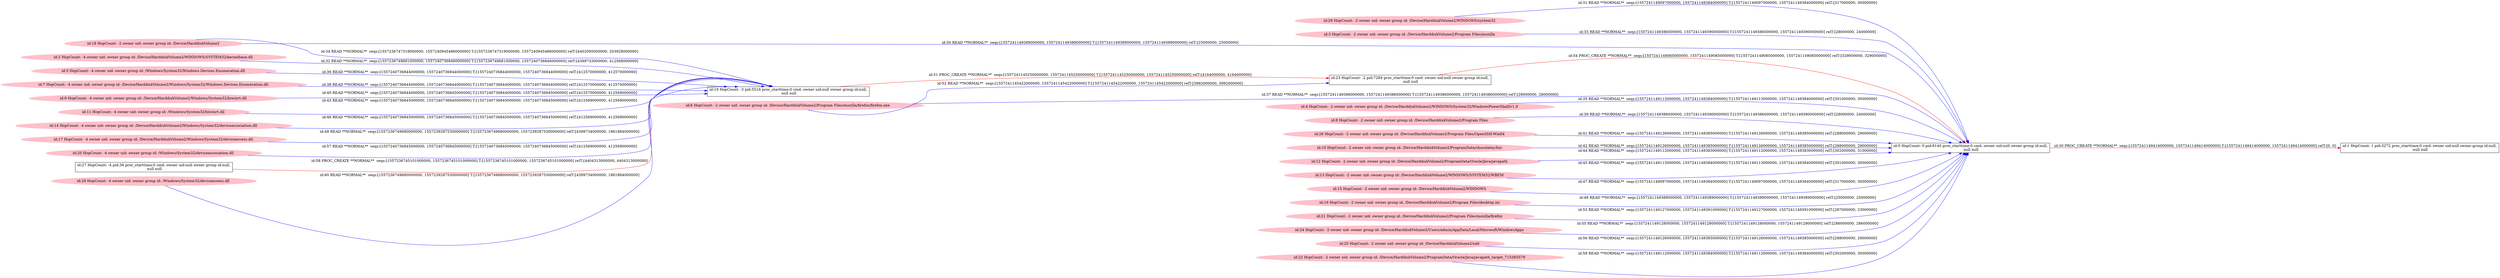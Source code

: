 digraph  {
rankdir=LR
"0"[color=black,label="id:0 HopCount: 0 pid:8140 proc_starttime:0 cmd: owner uid:null owner group id:null,\n null null", shape=box,style=solid];
"1"[color=black,label="id:1 HopCount: 1 pid:3272 proc_starttime:0 cmd: owner uid:null owner group id:null,\n null null", shape=box,style=solid];
"0" -> "1" [id=30,__obj="PROC_CREATE"color=red,label="id:30 PROC_CREATE **NORMAL**  seqs:[1557241149414000000, 1557241149414000000] T:[1557241149414000000, 1557241149414000000] relT:[0, 0]",style=solid];
"29"[color=pink,label="id:29 HopCount: -2 owner uid: owner group id: /Device/HarddiskVolume2/WINDOWS/system32 ", shape=oval,style=filled];
"29" -> "0" [id=31,__obj="READ"color=blue,label="id:31 READ **NORMAL**  seqs:[1557241149097000000, 1557241149384000000] T:[1557241149097000000, 1557241149384000000] relT:[317000000, 30000000]",style=solid];
"2"[color=pink,label="id:2 HopCount: -4 owner uid: owner group id: /Device/HarddiskVolume2/WINDOWS/SYSTEM32/kernelbase.dll ", shape=oval,style=filled];
"19"[color=black,label="id:19 HopCount: -3 pid:5516 proc_starttime:0 cmd: owner uid:null owner group id:null,\n null null", shape=box,style=solid];
"2" -> "19" [id=32,__obj="READ"color=blue,label="id:32 READ **NORMAL**  seqs:[1557236749681000000, 1557240736846000000] T:[1557236749681000000, 1557240736846000000] relT:[4399733000000, 412568000000]",style=solid];
"3"[color=pink,label="id:3 HopCount: -2 owner uid: owner group id: /Device/HarddiskVolume2/Program Files/mozilla ", shape=oval,style=filled];
"3" -> "0" [id=33,__obj="READ"color=blue,label="id:33 READ **NORMAL**  seqs:[1557241149386000000, 1557241149390000000] T:[1557241149386000000, 1557241149390000000] relT:[28000000, 24000000]",style=solid];
"18"[color=pink,label="id:18 HopCount: -2 owner uid: owner group id: /Device/HarddiskVolume2 ", shape=oval,style=filled];
"18" -> "19" [id=34,__obj="READ"color=blue,label="id:34 READ **NORMAL**  seqs:[1557236747319000000, 1557240945486000000] T:[1557236747319000000, 1557240945486000000] relT:[4402095000000, 203928000000]",style=solid];
"4"[color=pink,label="id:4 HopCount: -2 owner uid: owner group id: /Device/HarddiskVolume2/WINDOWS/System32/WindowsPowerShell/v1.0 ", shape=oval,style=filled];
"4" -> "0" [id=35,__obj="READ"color=blue,label="id:35 READ **NORMAL**  seqs:[1557241149113000000, 1557241149384000000] T:[1557241149113000000, 1557241149384000000] relT:[301000000, 30000000]",style=solid];
"5"[color=pink,label="id:5 HopCount: -4 owner uid: owner group id: /Windows/System32/Windows.Devices.Enumeration.dll ", shape=oval,style=filled];
"5" -> "19" [id=36,__obj="READ"color=blue,label="id:36 READ **NORMAL**  seqs:[1557240736844000000, 1557240736844000000] T:[1557240736844000000, 1557240736844000000] relT:[412570000000, 412570000000]",style=solid];
"6"[color=pink,label="id:6 HopCount: -2 owner uid: owner group id: /Device/HarddiskVolume2/Program Files/mozilla/firefox/firefox.exe ", shape=oval,style=filled];
"6" -> "0" [id=37,__obj="READ"color=blue,label="id:37 READ **NORMAL**  seqs:[1557241149386000000, 1557241149386000000] T:[1557241149386000000, 1557241149386000000] relT:[28000000, 28000000]",style=solid];
"7"[color=pink,label="id:7 HopCount: -4 owner uid: owner group id: /Device/HarddiskVolume2/Windows/System32/Windows.Devices.Enumeration.dll ", shape=oval,style=filled];
"7" -> "19" [id=38,__obj="READ"color=blue,label="id:38 READ **NORMAL**  seqs:[1557240736844000000, 1557240736844000000] T:[1557240736844000000, 1557240736844000000] relT:[412570000000, 412570000000]",style=solid];
"8"[color=pink,label="id:8 HopCount: -2 owner uid: owner group id: /Device/HarddiskVolume2/Program Files ", shape=oval,style=filled];
"8" -> "0" [id=39,__obj="READ"color=blue,label="id:39 READ **NORMAL**  seqs:[1557241149386000000, 1557241149390000000] T:[1557241149386000000, 1557241149390000000] relT:[28000000, 24000000]",style=solid];
"9"[color=pink,label="id:9 HopCount: -4 owner uid: owner group id: /Device/HarddiskVolume2/Windows/System32/biwinrt.dll ", shape=oval,style=filled];
"9" -> "19" [id=40,__obj="READ"color=blue,label="id:40 READ **NORMAL**  seqs:[1557240736844000000, 1557240736845000000] T:[1557240736844000000, 1557240736845000000] relT:[412570000000, 412569000000]",style=solid];
"26"[color=pink,label="id:26 HopCount: -2 owner uid: owner group id: /Device/HarddiskVolume2/Program Files/OpenSSH-Win64 ", shape=oval,style=filled];
"26" -> "0" [id=41,__obj="READ"color=blue,label="id:41 READ **NORMAL**  seqs:[1557241149126000000, 1557241149385000000] T:[1557241149126000000, 1557241149385000000] relT:[288000000, 29000000]",style=solid];
"10"[color=pink,label="id:10 HopCount: -2 owner uid: owner group id: /Device/HarddiskVolume2/ProgramData/chocolatey/bin ", shape=oval,style=filled];
"10" -> "0" [id=42,__obj="READ"color=blue,label="id:42 READ **NORMAL**  seqs:[1557241149126000000, 1557241149385000000] T:[1557241149126000000, 1557241149385000000] relT:[288000000, 29000000]",style=solid];
"11"[color=pink,label="id:11 HopCount: -4 owner uid: owner group id: /Windows/System32/biwinrt.dll ", shape=oval,style=filled];
"11" -> "19" [id=43,__obj="READ"color=blue,label="id:43 READ **NORMAL**  seqs:[1557240736845000000, 1557240736845000000] T:[1557240736845000000, 1557240736845000000] relT:[412569000000, 412569000000]",style=solid];
"12"[color=pink,label="id:12 HopCount: -2 owner uid: owner group id: /Device/HarddiskVolume2/ProgramData/Oracle/Java/javapath ", shape=oval,style=filled];
"12" -> "0" [id=44,__obj="READ"color=blue,label="id:44 READ **NORMAL**  seqs:[1557241149112000000, 1557241149383000000] T:[1557241149112000000, 1557241149383000000] relT:[302000000, 31000000]",style=solid];
"13"[color=pink,label="id:13 HopCount: -2 owner uid: owner group id: /Device/HarddiskVolume2/WINDOWS/SYSTEM32/WBEM ", shape=oval,style=filled];
"13" -> "0" [id=45,__obj="READ"color=blue,label="id:45 READ **NORMAL**  seqs:[1557241149113000000, 1557241149384000000] T:[1557241149113000000, 1557241149384000000] relT:[301000000, 30000000]",style=solid];
"14"[color=pink,label="id:14 HopCount: -4 owner uid: owner group id: /Device/HarddiskVolume2/Windows/System32/deviceassociation.dll ", shape=oval,style=filled];
"14" -> "19" [id=46,__obj="READ"color=blue,label="id:46 READ **NORMAL**  seqs:[1557240736845000000, 1557240736845000000] T:[1557240736845000000, 1557240736845000000] relT:[412569000000, 412569000000]",style=solid];
"15"[color=pink,label="id:15 HopCount: -2 owner uid: owner group id: /Device/HarddiskVolume2/WINDOWS ", shape=oval,style=filled];
"15" -> "0" [id=47,__obj="READ"color=blue,label="id:47 READ **NORMAL**  seqs:[1557241149097000000, 1557241149384000000] T:[1557241149097000000, 1557241149384000000] relT:[317000000, 30000000]",style=solid];
"16"[color=pink,label="id:16 HopCount: -2 owner uid: owner group id: /Device/HarddiskVolume2/Program Files/desktop.ini ", shape=oval,style=filled];
"16" -> "0" [id=48,__obj="READ"color=blue,label="id:48 READ **NORMAL**  seqs:[1557241149389000000, 1557241149389000000] T:[1557241149389000000, 1557241149389000000] relT:[25000000, 25000000]",style=solid];
"17"[color=pink,label="id:17 HopCount: -4 owner uid: owner group id: /Device/HarddiskVolume2/Windows/System32/deviceaccess.dll ", shape=oval,style=filled];
"17" -> "19" [id=49,__obj="READ"color=blue,label="id:49 READ **NORMAL**  seqs:[1557236749680000000, 1557239287530000000] T:[1557236749680000000, 1557239287530000000] relT:[4399734000000, 1861884000000]",style=solid];
"18" -> "0" [id=50,__obj="READ"color=blue,label="id:50 READ **NORMAL**  seqs:[1557241149389000000, 1557241149389000000] T:[1557241149389000000, 1557241149389000000] relT:[25000000, 25000000]",style=solid];
"23"[color=black,label="id:23 HopCount: -2 pid:7284 proc_starttime:0 cmd: owner uid:null owner group id:null,\n null null", shape=box,style=solid];
"19" -> "23" [id=51,__obj="PROC_CREATE"color=red,label="id:51 PROC_CREATE **NORMAL**  seqs:[1557241145250000000, 1557241145250000000] T:[1557241145250000000, 1557241145250000000] relT:[4164000000, 4164000000]",style=solid];
"6" -> "23" [id=52,__obj="READ"color=blue,label="id:52 READ **NORMAL**  seqs:[1557241145422000000, 1557241145422000000] T:[1557241145422000000, 1557241145422000000] relT:[3992000000, 3992000000]",style=solid];
"21"[color=pink,label="id:21 HopCount: -2 owner uid: owner group id: /Device/HarddiskVolume2/Program Files/mozilla/firefox ", shape=oval,style=filled];
"21" -> "0" [id=53,__obj="READ"color=blue,label="id:53 READ **NORMAL**  seqs:[1557241149127000000, 1557241149391000000] T:[1557241149127000000, 1557241149391000000] relT:[287000000, 23000000]",style=solid];
"23" -> "0" [id=54,__obj="PROC_CREATE"color=red,label="id:54 PROC_CREATE **NORMAL**  seqs:[1557241149085000000, 1557241149085000000] T:[1557241149085000000, 1557241149085000000] relT:[329000000, 329000000]",style=solid];
"24"[color=pink,label="id:24 HopCount: -2 owner uid: owner group id: /Device/HarddiskVolume2/Users/admin/AppData/Local/Microsoft/WindowsApps ", shape=oval,style=filled];
"24" -> "0" [id=55,__obj="READ"color=blue,label="id:55 READ **NORMAL**  seqs:[1557241149128000000, 1557241149128000000] T:[1557241149128000000, 1557241149128000000] relT:[286000000, 286000000]",style=solid];
"25"[color=pink,label="id:25 HopCount: -2 owner uid: owner group id: /Device/HarddiskVolume2/salt ", shape=oval,style=filled];
"25" -> "0" [id=56,__obj="READ"color=blue,label="id:56 READ **NORMAL**  seqs:[1557241149126000000, 1557241149385000000] T:[1557241149126000000, 1557241149385000000] relT:[288000000, 29000000]",style=solid];
"20"[color=pink,label="id:20 HopCount: -4 owner uid: owner group id: /Windows/System32/deviceassociation.dll ", shape=oval,style=filled];
"20" -> "19" [id=57,__obj="READ"color=blue,label="id:57 READ **NORMAL**  seqs:[1557240736845000000, 1557240736845000000] T:[1557240736845000000, 1557240736845000000] relT:[412569000000, 412569000000]",style=solid];
"27"[color=black,label="id:27 HopCount: -4 pid:36 proc_starttime:0 cmd: owner uid:null owner group id:null,\n null null", shape=box,style=solid];
"27" -> "19" [id=58,__obj="PROC_CREATE"color=red,label="id:58 PROC_CREATE **NORMAL**  seqs:[1557236745101000000, 1557236745101000000] T:[1557236745101000000, 1557236745101000000] relT:[4404313000000, 4404313000000]",style=solid];
"22"[color=pink,label="id:22 HopCount: -2 owner uid: owner group id: /Device/HarddiskVolume2/ProgramData/Oracle/Java/javapath_target_715365579 ", shape=oval,style=filled];
"22" -> "0" [id=59,__obj="READ"color=blue,label="id:59 READ **NORMAL**  seqs:[1557241149112000000, 1557241149384000000] T:[1557241149112000000, 1557241149384000000] relT:[302000000, 30000000]",style=solid];
"28"[color=pink,label="id:28 HopCount: -4 owner uid: owner group id: /Windows/System32/deviceaccess.dll ", shape=oval,style=filled];
"28" -> "19" [id=60,__obj="READ"color=blue,label="id:60 READ **NORMAL**  seqs:[1557236749680000000, 1557239287530000000] T:[1557236749680000000, 1557239287530000000] relT:[4399734000000, 1861884000000]",style=solid];
}